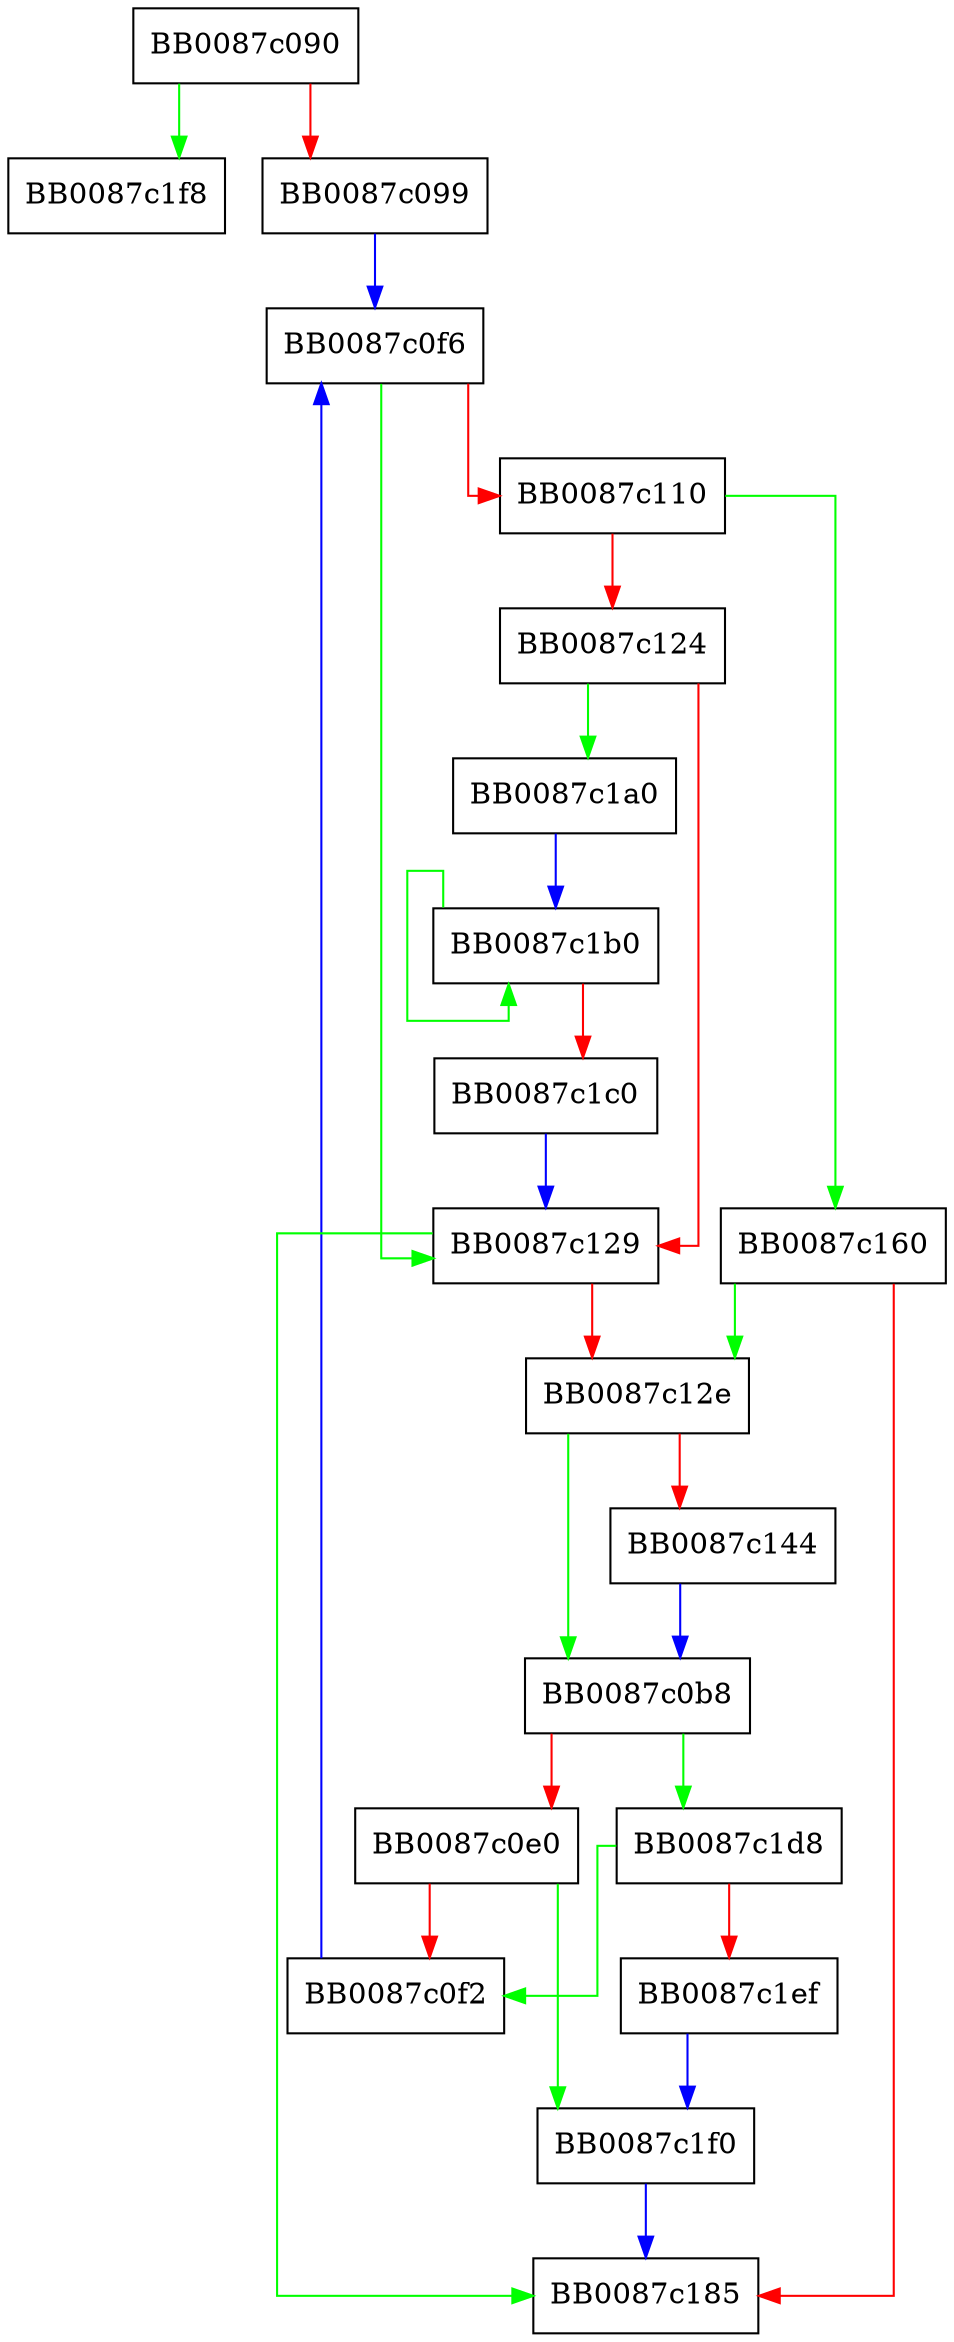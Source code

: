 digraph _IO_wdefault_xsputn {
  node [shape="box"];
  graph [splines=ortho];
  BB0087c090 -> BB0087c1f8 [color="green"];
  BB0087c090 -> BB0087c099 [color="red"];
  BB0087c099 -> BB0087c0f6 [color="blue"];
  BB0087c0b8 -> BB0087c1d8 [color="green"];
  BB0087c0b8 -> BB0087c0e0 [color="red"];
  BB0087c0e0 -> BB0087c1f0 [color="green"];
  BB0087c0e0 -> BB0087c0f2 [color="red"];
  BB0087c0f2 -> BB0087c0f6 [color="blue"];
  BB0087c0f6 -> BB0087c129 [color="green"];
  BB0087c0f6 -> BB0087c110 [color="red"];
  BB0087c110 -> BB0087c160 [color="green"];
  BB0087c110 -> BB0087c124 [color="red"];
  BB0087c124 -> BB0087c1a0 [color="green"];
  BB0087c124 -> BB0087c129 [color="red"];
  BB0087c129 -> BB0087c185 [color="green"];
  BB0087c129 -> BB0087c12e [color="red"];
  BB0087c12e -> BB0087c0b8 [color="green"];
  BB0087c12e -> BB0087c144 [color="red"];
  BB0087c144 -> BB0087c0b8 [color="blue"];
  BB0087c160 -> BB0087c12e [color="green"];
  BB0087c160 -> BB0087c185 [color="red"];
  BB0087c1a0 -> BB0087c1b0 [color="blue"];
  BB0087c1b0 -> BB0087c1b0 [color="green"];
  BB0087c1b0 -> BB0087c1c0 [color="red"];
  BB0087c1c0 -> BB0087c129 [color="blue"];
  BB0087c1d8 -> BB0087c0f2 [color="green"];
  BB0087c1d8 -> BB0087c1ef [color="red"];
  BB0087c1ef -> BB0087c1f0 [color="blue"];
  BB0087c1f0 -> BB0087c185 [color="blue"];
}